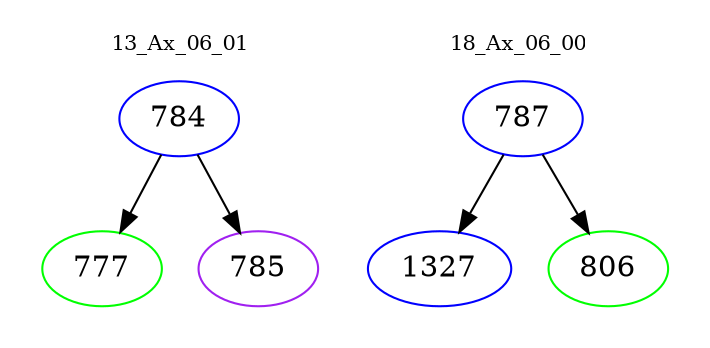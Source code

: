 digraph{
subgraph cluster_0 {
color = white
label = "13_Ax_06_01";
fontsize=10;
T0_784 [label="784", color="blue"]
T0_784 -> T0_777 [color="black"]
T0_777 [label="777", color="green"]
T0_784 -> T0_785 [color="black"]
T0_785 [label="785", color="purple"]
}
subgraph cluster_1 {
color = white
label = "18_Ax_06_00";
fontsize=10;
T1_787 [label="787", color="blue"]
T1_787 -> T1_1327 [color="black"]
T1_1327 [label="1327", color="blue"]
T1_787 -> T1_806 [color="black"]
T1_806 [label="806", color="green"]
}
}
